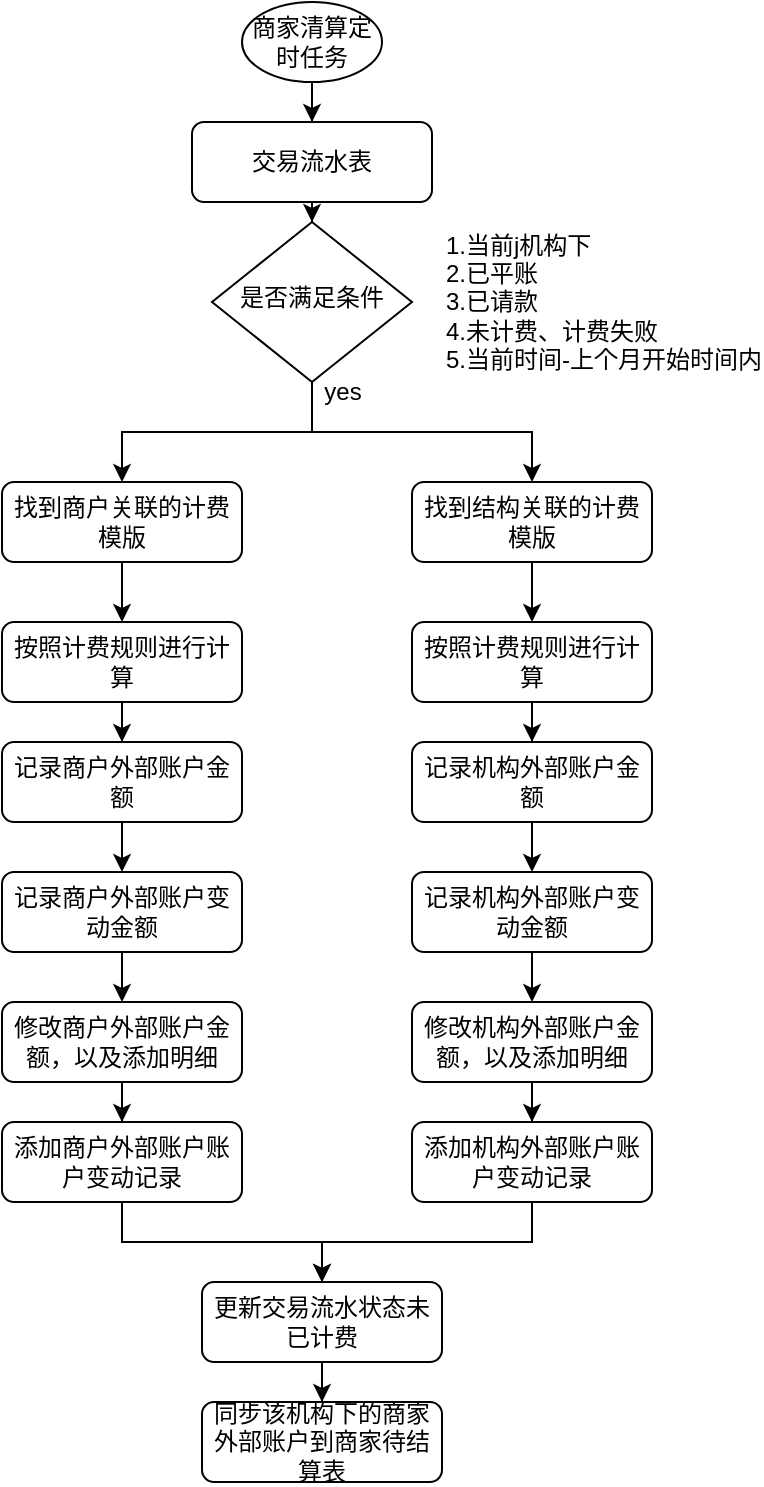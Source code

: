 <mxfile version="24.2.7" type="github" pages="2">
  <diagram id="C5RBs43oDa-KdzZeNtuy" name="Page-1">
    <mxGraphModel dx="1434" dy="738" grid="1" gridSize="10" guides="1" tooltips="1" connect="1" arrows="1" fold="1" page="1" pageScale="1" pageWidth="827" pageHeight="1169" math="0" shadow="0">
      <root>
        <mxCell id="WIyWlLk6GJQsqaUBKTNV-0" />
        <mxCell id="WIyWlLk6GJQsqaUBKTNV-1" parent="WIyWlLk6GJQsqaUBKTNV-0" />
        <mxCell id="tXE0e38hGdNWlQ0zZdyC-2" value="" style="edgeStyle=orthogonalEdgeStyle;rounded=0;orthogonalLoop=1;jettySize=auto;html=1;" parent="WIyWlLk6GJQsqaUBKTNV-1" source="WIyWlLk6GJQsqaUBKTNV-3" target="WIyWlLk6GJQsqaUBKTNV-6" edge="1">
          <mxGeometry relative="1" as="geometry" />
        </mxCell>
        <mxCell id="WIyWlLk6GJQsqaUBKTNV-3" value="交易流水表" style="rounded=1;whiteSpace=wrap;html=1;fontSize=12;glass=0;strokeWidth=1;shadow=0;" parent="WIyWlLk6GJQsqaUBKTNV-1" vertex="1">
          <mxGeometry x="260" y="210" width="120" height="40" as="geometry" />
        </mxCell>
        <mxCell id="FLJo15ycvsVJn0UT2K2C-0" style="edgeStyle=orthogonalEdgeStyle;rounded=0;orthogonalLoop=1;jettySize=auto;html=1;" parent="WIyWlLk6GJQsqaUBKTNV-1" source="WIyWlLk6GJQsqaUBKTNV-6" target="WIyWlLk6GJQsqaUBKTNV-11" edge="1">
          <mxGeometry relative="1" as="geometry" />
        </mxCell>
        <mxCell id="FLJo15ycvsVJn0UT2K2C-1" style="edgeStyle=orthogonalEdgeStyle;rounded=0;orthogonalLoop=1;jettySize=auto;html=1;" parent="WIyWlLk6GJQsqaUBKTNV-1" source="WIyWlLk6GJQsqaUBKTNV-6" target="tXE0e38hGdNWlQ0zZdyC-9" edge="1">
          <mxGeometry relative="1" as="geometry" />
        </mxCell>
        <mxCell id="WIyWlLk6GJQsqaUBKTNV-6" value="是否满足条件" style="rhombus;whiteSpace=wrap;html=1;shadow=0;fontFamily=Helvetica;fontSize=12;align=center;strokeWidth=1;spacing=6;spacingTop=-4;" parent="WIyWlLk6GJQsqaUBKTNV-1" vertex="1">
          <mxGeometry x="270" y="260" width="100" height="80" as="geometry" />
        </mxCell>
        <mxCell id="tXE0e38hGdNWlQ0zZdyC-13" value="" style="edgeStyle=orthogonalEdgeStyle;rounded=0;orthogonalLoop=1;jettySize=auto;html=1;" parent="WIyWlLk6GJQsqaUBKTNV-1" source="WIyWlLk6GJQsqaUBKTNV-11" target="tXE0e38hGdNWlQ0zZdyC-12" edge="1">
          <mxGeometry relative="1" as="geometry" />
        </mxCell>
        <mxCell id="WIyWlLk6GJQsqaUBKTNV-11" value="找到商户关联的计费模版" style="rounded=1;whiteSpace=wrap;html=1;fontSize=12;glass=0;strokeWidth=1;shadow=0;" parent="WIyWlLk6GJQsqaUBKTNV-1" vertex="1">
          <mxGeometry x="165" y="390" width="120" height="40" as="geometry" />
        </mxCell>
        <mxCell id="tXE0e38hGdNWlQ0zZdyC-1" value="" style="edgeStyle=orthogonalEdgeStyle;rounded=0;orthogonalLoop=1;jettySize=auto;html=1;" parent="WIyWlLk6GJQsqaUBKTNV-1" source="tXE0e38hGdNWlQ0zZdyC-0" target="WIyWlLk6GJQsqaUBKTNV-3" edge="1">
          <mxGeometry relative="1" as="geometry" />
        </mxCell>
        <mxCell id="tXE0e38hGdNWlQ0zZdyC-0" value="商家清算定时任务" style="ellipse;whiteSpace=wrap;html=1;" parent="WIyWlLk6GJQsqaUBKTNV-1" vertex="1">
          <mxGeometry x="285" y="150" width="70" height="40" as="geometry" />
        </mxCell>
        <mxCell id="tXE0e38hGdNWlQ0zZdyC-5" value="yes" style="text;html=1;align=center;verticalAlign=middle;resizable=0;points=[];autosize=1;strokeColor=none;fillColor=none;" parent="WIyWlLk6GJQsqaUBKTNV-1" vertex="1">
          <mxGeometry x="315" y="330" width="40" height="30" as="geometry" />
        </mxCell>
        <mxCell id="tXE0e38hGdNWlQ0zZdyC-10" value="" style="edgeStyle=orthogonalEdgeStyle;rounded=0;orthogonalLoop=1;jettySize=auto;html=1;exitX=0.5;exitY=1;exitDx=0;exitDy=0;" parent="WIyWlLk6GJQsqaUBKTNV-1" source="tXE0e38hGdNWlQ0zZdyC-9" edge="1">
          <mxGeometry relative="1" as="geometry">
            <mxPoint x="348.32" y="357.51" as="sourcePoint" />
            <mxPoint x="414" y="420" as="targetPoint" />
          </mxGeometry>
        </mxCell>
        <mxCell id="tXE0e38hGdNWlQ0zZdyC-15" value="" style="edgeStyle=orthogonalEdgeStyle;rounded=0;orthogonalLoop=1;jettySize=auto;html=1;" parent="WIyWlLk6GJQsqaUBKTNV-1" source="tXE0e38hGdNWlQ0zZdyC-9" target="tXE0e38hGdNWlQ0zZdyC-14" edge="1">
          <mxGeometry relative="1" as="geometry" />
        </mxCell>
        <mxCell id="tXE0e38hGdNWlQ0zZdyC-9" value="找到结构关联的计费模版" style="rounded=1;whiteSpace=wrap;html=1;fontSize=12;glass=0;strokeWidth=1;shadow=0;" parent="WIyWlLk6GJQsqaUBKTNV-1" vertex="1">
          <mxGeometry x="370" y="390" width="120" height="40" as="geometry" />
        </mxCell>
        <mxCell id="RNlAhLMFgC47S3uArQtM-7" value="" style="edgeStyle=orthogonalEdgeStyle;rounded=0;orthogonalLoop=1;jettySize=auto;html=1;" edge="1" parent="WIyWlLk6GJQsqaUBKTNV-1" source="tXE0e38hGdNWlQ0zZdyC-12" target="RNlAhLMFgC47S3uArQtM-0">
          <mxGeometry relative="1" as="geometry" />
        </mxCell>
        <mxCell id="tXE0e38hGdNWlQ0zZdyC-12" value="按照计费规则进行计算" style="rounded=1;whiteSpace=wrap;html=1;fontSize=12;glass=0;strokeWidth=1;shadow=0;" parent="WIyWlLk6GJQsqaUBKTNV-1" vertex="1">
          <mxGeometry x="165" y="460" width="120" height="40" as="geometry" />
        </mxCell>
        <mxCell id="RNlAhLMFgC47S3uArQtM-11" value="" style="edgeStyle=orthogonalEdgeStyle;rounded=0;orthogonalLoop=1;jettySize=auto;html=1;" edge="1" parent="WIyWlLk6GJQsqaUBKTNV-1" source="tXE0e38hGdNWlQ0zZdyC-14" target="RNlAhLMFgC47S3uArQtM-3">
          <mxGeometry relative="1" as="geometry" />
        </mxCell>
        <mxCell id="tXE0e38hGdNWlQ0zZdyC-14" value="按照计费规则进行计算" style="rounded=1;whiteSpace=wrap;html=1;fontSize=12;glass=0;strokeWidth=1;shadow=0;" parent="WIyWlLk6GJQsqaUBKTNV-1" vertex="1">
          <mxGeometry x="370" y="460" width="120" height="40" as="geometry" />
        </mxCell>
        <mxCell id="RNlAhLMFgC47S3uArQtM-10" value="" style="edgeStyle=orthogonalEdgeStyle;rounded=0;orthogonalLoop=1;jettySize=auto;html=1;" edge="1" parent="WIyWlLk6GJQsqaUBKTNV-1" source="tXE0e38hGdNWlQ0zZdyC-16" target="RNlAhLMFgC47S3uArQtM-2">
          <mxGeometry relative="1" as="geometry" />
        </mxCell>
        <mxCell id="tXE0e38hGdNWlQ0zZdyC-16" value="修改商户外部账户金额，以及添加明细" style="rounded=1;whiteSpace=wrap;html=1;fontSize=12;glass=0;strokeWidth=1;shadow=0;" parent="WIyWlLk6GJQsqaUBKTNV-1" vertex="1">
          <mxGeometry x="165" y="650" width="120" height="40" as="geometry" />
        </mxCell>
        <mxCell id="RNlAhLMFgC47S3uArQtM-8" value="" style="edgeStyle=orthogonalEdgeStyle;rounded=0;orthogonalLoop=1;jettySize=auto;html=1;" edge="1" parent="WIyWlLk6GJQsqaUBKTNV-1" source="RNlAhLMFgC47S3uArQtM-0" target="RNlAhLMFgC47S3uArQtM-1">
          <mxGeometry relative="1" as="geometry" />
        </mxCell>
        <mxCell id="RNlAhLMFgC47S3uArQtM-0" value="记录商户外部账户金额" style="rounded=1;whiteSpace=wrap;html=1;fontSize=12;glass=0;strokeWidth=1;shadow=0;" vertex="1" parent="WIyWlLk6GJQsqaUBKTNV-1">
          <mxGeometry x="165" y="520" width="120" height="40" as="geometry" />
        </mxCell>
        <mxCell id="RNlAhLMFgC47S3uArQtM-9" value="" style="edgeStyle=orthogonalEdgeStyle;rounded=0;orthogonalLoop=1;jettySize=auto;html=1;" edge="1" parent="WIyWlLk6GJQsqaUBKTNV-1" source="RNlAhLMFgC47S3uArQtM-1" target="tXE0e38hGdNWlQ0zZdyC-16">
          <mxGeometry relative="1" as="geometry" />
        </mxCell>
        <mxCell id="RNlAhLMFgC47S3uArQtM-1" value="记录商户外部账户变动金额" style="rounded=1;whiteSpace=wrap;html=1;fontSize=12;glass=0;strokeWidth=1;shadow=0;" vertex="1" parent="WIyWlLk6GJQsqaUBKTNV-1">
          <mxGeometry x="165" y="585" width="120" height="40" as="geometry" />
        </mxCell>
        <mxCell id="RNlAhLMFgC47S3uArQtM-16" style="edgeStyle=orthogonalEdgeStyle;rounded=0;orthogonalLoop=1;jettySize=auto;html=1;" edge="1" parent="WIyWlLk6GJQsqaUBKTNV-1" source="RNlAhLMFgC47S3uArQtM-2" target="RNlAhLMFgC47S3uArQtM-15">
          <mxGeometry relative="1" as="geometry" />
        </mxCell>
        <mxCell id="RNlAhLMFgC47S3uArQtM-2" value="添加商户外部账户账户变动记录" style="rounded=1;whiteSpace=wrap;html=1;fontSize=12;glass=0;strokeWidth=1;shadow=0;" vertex="1" parent="WIyWlLk6GJQsqaUBKTNV-1">
          <mxGeometry x="165" y="710" width="120" height="40" as="geometry" />
        </mxCell>
        <mxCell id="RNlAhLMFgC47S3uArQtM-12" value="" style="edgeStyle=orthogonalEdgeStyle;rounded=0;orthogonalLoop=1;jettySize=auto;html=1;" edge="1" parent="WIyWlLk6GJQsqaUBKTNV-1" source="RNlAhLMFgC47S3uArQtM-3" target="RNlAhLMFgC47S3uArQtM-4">
          <mxGeometry relative="1" as="geometry" />
        </mxCell>
        <mxCell id="RNlAhLMFgC47S3uArQtM-3" value="记录机构外部账户金额" style="rounded=1;whiteSpace=wrap;html=1;fontSize=12;glass=0;strokeWidth=1;shadow=0;" vertex="1" parent="WIyWlLk6GJQsqaUBKTNV-1">
          <mxGeometry x="370" y="520" width="120" height="40" as="geometry" />
        </mxCell>
        <mxCell id="RNlAhLMFgC47S3uArQtM-13" value="" style="edgeStyle=orthogonalEdgeStyle;rounded=0;orthogonalLoop=1;jettySize=auto;html=1;" edge="1" parent="WIyWlLk6GJQsqaUBKTNV-1" source="RNlAhLMFgC47S3uArQtM-4" target="RNlAhLMFgC47S3uArQtM-5">
          <mxGeometry relative="1" as="geometry" />
        </mxCell>
        <mxCell id="RNlAhLMFgC47S3uArQtM-4" value="记录机构外部账户变动金额" style="rounded=1;whiteSpace=wrap;html=1;fontSize=12;glass=0;strokeWidth=1;shadow=0;" vertex="1" parent="WIyWlLk6GJQsqaUBKTNV-1">
          <mxGeometry x="370" y="585" width="120" height="40" as="geometry" />
        </mxCell>
        <mxCell id="RNlAhLMFgC47S3uArQtM-14" value="" style="edgeStyle=orthogonalEdgeStyle;rounded=0;orthogonalLoop=1;jettySize=auto;html=1;" edge="1" parent="WIyWlLk6GJQsqaUBKTNV-1" source="RNlAhLMFgC47S3uArQtM-5" target="RNlAhLMFgC47S3uArQtM-6">
          <mxGeometry relative="1" as="geometry" />
        </mxCell>
        <mxCell id="RNlAhLMFgC47S3uArQtM-5" value="修改机构外部账户金额，以及添加明细" style="rounded=1;whiteSpace=wrap;html=1;fontSize=12;glass=0;strokeWidth=1;shadow=0;" vertex="1" parent="WIyWlLk6GJQsqaUBKTNV-1">
          <mxGeometry x="370" y="650" width="120" height="40" as="geometry" />
        </mxCell>
        <mxCell id="RNlAhLMFgC47S3uArQtM-17" style="edgeStyle=orthogonalEdgeStyle;rounded=0;orthogonalLoop=1;jettySize=auto;html=1;entryX=0.5;entryY=0;entryDx=0;entryDy=0;" edge="1" parent="WIyWlLk6GJQsqaUBKTNV-1" source="RNlAhLMFgC47S3uArQtM-6" target="RNlAhLMFgC47S3uArQtM-15">
          <mxGeometry relative="1" as="geometry" />
        </mxCell>
        <mxCell id="RNlAhLMFgC47S3uArQtM-6" value="添加机构外部账户账户变动记录" style="rounded=1;whiteSpace=wrap;html=1;fontSize=12;glass=0;strokeWidth=1;shadow=0;" vertex="1" parent="WIyWlLk6GJQsqaUBKTNV-1">
          <mxGeometry x="370" y="710" width="120" height="40" as="geometry" />
        </mxCell>
        <mxCell id="RNlAhLMFgC47S3uArQtM-19" value="" style="edgeStyle=orthogonalEdgeStyle;rounded=0;orthogonalLoop=1;jettySize=auto;html=1;" edge="1" parent="WIyWlLk6GJQsqaUBKTNV-1" source="RNlAhLMFgC47S3uArQtM-15" target="RNlAhLMFgC47S3uArQtM-18">
          <mxGeometry relative="1" as="geometry" />
        </mxCell>
        <mxCell id="RNlAhLMFgC47S3uArQtM-15" value="更新交易流水状态未已计费" style="rounded=1;whiteSpace=wrap;html=1;fontSize=12;glass=0;strokeWidth=1;shadow=0;" vertex="1" parent="WIyWlLk6GJQsqaUBKTNV-1">
          <mxGeometry x="265" y="790" width="120" height="40" as="geometry" />
        </mxCell>
        <mxCell id="RNlAhLMFgC47S3uArQtM-18" value="同步该机构下的商家外部账户到商家待结算表" style="rounded=1;whiteSpace=wrap;html=1;fontSize=12;glass=0;strokeWidth=1;shadow=0;" vertex="1" parent="WIyWlLk6GJQsqaUBKTNV-1">
          <mxGeometry x="265" y="850" width="120" height="40" as="geometry" />
        </mxCell>
        <mxCell id="3AwKx4C0bNp7WqpTVFaI-0" value="&lt;div&gt;1.当前j机构下&lt;/div&gt;&lt;div&gt;2.&lt;span style=&quot;background-color: initial;&quot;&gt;已平账&lt;/span&gt;&lt;/div&gt;&lt;div&gt;3.已请款&lt;/div&gt;&lt;div&gt;4.未计费、计费失败&lt;/div&gt;&lt;div style=&quot;&quot;&gt;5.当前时间-上个月开始时间内&lt;/div&gt;" style="text;html=1;align=left;verticalAlign=middle;whiteSpace=wrap;rounded=0;" vertex="1" parent="WIyWlLk6GJQsqaUBKTNV-1">
          <mxGeometry x="385" y="250" width="160" height="100" as="geometry" />
        </mxCell>
      </root>
    </mxGraphModel>
  </diagram>
  <diagram id="2A0io8Df8Tge1XQXQTOt" name="第 2 页">
    <mxGraphModel dx="1434" dy="738" grid="1" gridSize="10" guides="1" tooltips="1" connect="1" arrows="1" fold="1" page="1" pageScale="1" pageWidth="827" pageHeight="1169" math="0" shadow="0">
      <root>
        <mxCell id="0" />
        <mxCell id="1" parent="0" />
        <mxCell id="60Ieh_e1w46ytMVCkPok-1" value="" style="edgeStyle=orthogonalEdgeStyle;rounded=0;orthogonalLoop=1;jettySize=auto;html=1;" parent="1" source="60Ieh_e1w46ytMVCkPok-2" target="60Ieh_e1w46ytMVCkPok-4" edge="1">
          <mxGeometry relative="1" as="geometry" />
        </mxCell>
        <mxCell id="60Ieh_e1w46ytMVCkPok-2" value="定时任务扫描当前机构下的循环保证金" style="rounded=1;whiteSpace=wrap;html=1;fontSize=12;glass=0;strokeWidth=1;shadow=0;" parent="1" vertex="1">
          <mxGeometry x="275" y="100" width="120" height="40" as="geometry" />
        </mxCell>
        <mxCell id="60Ieh_e1w46ytMVCkPok-3" value="" style="edgeStyle=orthogonalEdgeStyle;rounded=0;orthogonalLoop=1;jettySize=auto;html=1;" parent="1" source="60Ieh_e1w46ytMVCkPok-4" edge="1">
          <mxGeometry relative="1" as="geometry">
            <mxPoint x="335" y="280" as="targetPoint" />
          </mxGeometry>
        </mxCell>
        <mxCell id="60Ieh_e1w46ytMVCkPok-4" value="解冻时间&amp;lt;当前时间&amp;amp;&amp;amp;未解冻" style="rhombus;whiteSpace=wrap;html=1;shadow=0;fontFamily=Helvetica;fontSize=12;align=center;strokeWidth=1;spacing=6;spacingTop=-4;" parent="1" vertex="1">
          <mxGeometry x="285" y="170" width="100" height="80" as="geometry" />
        </mxCell>
        <mxCell id="60Ieh_e1w46ytMVCkPok-9" value="" style="edgeStyle=orthogonalEdgeStyle;rounded=0;orthogonalLoop=1;jettySize=auto;html=1;" parent="1" source="60Ieh_e1w46ytMVCkPok-10" target="60Ieh_e1w46ytMVCkPok-2" edge="1">
          <mxGeometry relative="1" as="geometry" />
        </mxCell>
        <mxCell id="60Ieh_e1w46ytMVCkPok-10" value="保证金解冻" style="ellipse;whiteSpace=wrap;html=1;" parent="1" vertex="1">
          <mxGeometry x="300" y="20" width="70" height="40" as="geometry" />
        </mxCell>
        <mxCell id="60Ieh_e1w46ytMVCkPok-11" value="yes" style="text;html=1;align=center;verticalAlign=middle;resizable=0;points=[];autosize=1;strokeColor=none;fillColor=none;" parent="1" vertex="1">
          <mxGeometry x="320" y="248" width="40" height="30" as="geometry" />
        </mxCell>
        <mxCell id="60Ieh_e1w46ytMVCkPok-22" value="" style="edgeStyle=orthogonalEdgeStyle;rounded=0;orthogonalLoop=1;jettySize=auto;html=1;" parent="1" source="60Ieh_e1w46ytMVCkPok-15" target="60Ieh_e1w46ytMVCkPok-19" edge="1">
          <mxGeometry relative="1" as="geometry" />
        </mxCell>
        <mxCell id="60Ieh_e1w46ytMVCkPok-15" value="获取找到解冻数据" style="rounded=1;whiteSpace=wrap;html=1;fontSize=12;glass=0;strokeWidth=1;shadow=0;" parent="1" vertex="1">
          <mxGeometry x="275" y="280" width="120" height="40" as="geometry" />
        </mxCell>
        <mxCell id="N1FXWSac26UwY2r5GLvl-3" value="" style="edgeStyle=orthogonalEdgeStyle;rounded=0;orthogonalLoop=1;jettySize=auto;html=1;" edge="1" parent="1" source="60Ieh_e1w46ytMVCkPok-19" target="N1FXWSac26UwY2r5GLvl-2">
          <mxGeometry relative="1" as="geometry" />
        </mxCell>
        <mxCell id="60Ieh_e1w46ytMVCkPok-19" value="修改商家外部账户保证金金额、添加商户外部账户明细、添加商家外部账户变动记录、修改循环保证金为已解冻" style="rounded=1;whiteSpace=wrap;html=1;fontSize=12;glass=0;strokeWidth=1;shadow=0;" parent="1" vertex="1">
          <mxGeometry x="270" y="360" width="130" height="70" as="geometry" />
        </mxCell>
        <mxCell id="N1FXWSac26UwY2r5GLvl-2" value="同步信息到商家待结算表" style="rounded=1;whiteSpace=wrap;html=1;fontSize=12;glass=0;strokeWidth=1;shadow=0;" vertex="1" parent="1">
          <mxGeometry x="275" y="460" width="120" height="40" as="geometry" />
        </mxCell>
      </root>
    </mxGraphModel>
  </diagram>
</mxfile>
